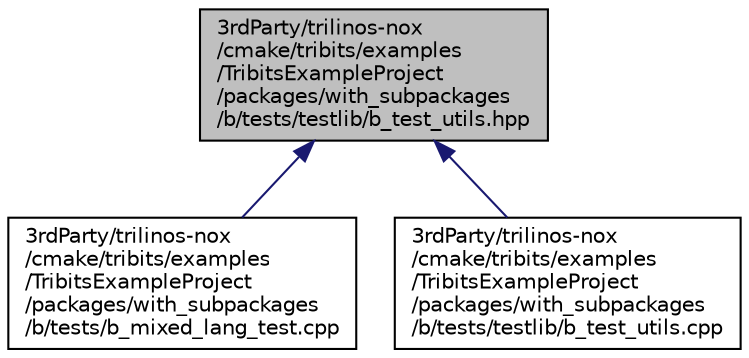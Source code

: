 digraph "3rdParty/trilinos-nox/cmake/tribits/examples/TribitsExampleProject/packages/with_subpackages/b/tests/testlib/b_test_utils.hpp"
{
  edge [fontname="Helvetica",fontsize="10",labelfontname="Helvetica",labelfontsize="10"];
  node [fontname="Helvetica",fontsize="10",shape=record];
  Node2 [label="3rdParty/trilinos-nox\l/cmake/tribits/examples\l/TribitsExampleProject\l/packages/with_subpackages\l/b/tests/testlib/b_test_utils.hpp",height=0.2,width=0.4,color="black", fillcolor="grey75", style="filled", fontcolor="black"];
  Node2 -> Node3 [dir="back",color="midnightblue",fontsize="10",style="solid",fontname="Helvetica"];
  Node3 [label="3rdParty/trilinos-nox\l/cmake/tribits/examples\l/TribitsExampleProject\l/packages/with_subpackages\l/b/tests/b_mixed_lang_test.cpp",height=0.2,width=0.4,color="black", fillcolor="white", style="filled",URL="$d8/dac/b__mixed__lang__test_8cpp.html"];
  Node2 -> Node4 [dir="back",color="midnightblue",fontsize="10",style="solid",fontname="Helvetica"];
  Node4 [label="3rdParty/trilinos-nox\l/cmake/tribits/examples\l/TribitsExampleProject\l/packages/with_subpackages\l/b/tests/testlib/b_test_utils.cpp",height=0.2,width=0.4,color="black", fillcolor="white", style="filled",URL="$d0/d43/b__test__utils_8cpp.html"];
}
